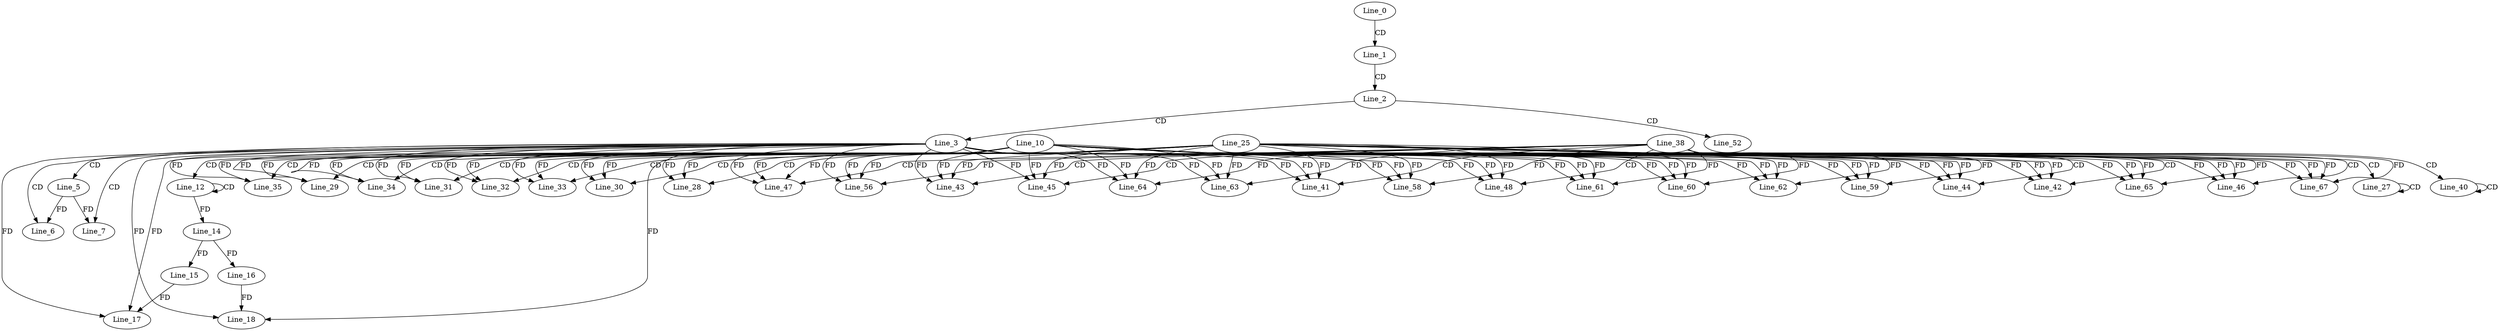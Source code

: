 digraph G {
  Line_0;
  Line_1;
  Line_2;
  Line_3;
  Line_3;
  Line_5;
  Line_6;
  Line_7;
  Line_10;
  Line_12;
  Line_12;
  Line_14;
  Line_14;
  Line_15;
  Line_16;
  Line_17;
  Line_15;
  Line_17;
  Line_18;
  Line_16;
  Line_18;
  Line_25;
  Line_27;
  Line_27;
  Line_28;
  Line_29;
  Line_30;
  Line_31;
  Line_32;
  Line_33;
  Line_34;
  Line_35;
  Line_38;
  Line_40;
  Line_40;
  Line_41;
  Line_42;
  Line_43;
  Line_44;
  Line_45;
  Line_46;
  Line_47;
  Line_48;
  Line_52;
  Line_56;
  Line_58;
  Line_59;
  Line_60;
  Line_61;
  Line_62;
  Line_63;
  Line_64;
  Line_65;
  Line_67;
  Line_0 -> Line_1 [ label="CD" ];
  Line_1 -> Line_2 [ label="CD" ];
  Line_2 -> Line_3 [ label="CD" ];
  Line_3 -> Line_5 [ label="CD" ];
  Line_3 -> Line_6 [ label="CD" ];
  Line_5 -> Line_6 [ label="FD" ];
  Line_3 -> Line_7 [ label="CD" ];
  Line_5 -> Line_7 [ label="FD" ];
  Line_10 -> Line_12 [ label="CD" ];
  Line_12 -> Line_12 [ label="CD" ];
  Line_12 -> Line_14 [ label="FD" ];
  Line_14 -> Line_15 [ label="FD" ];
  Line_14 -> Line_16 [ label="FD" ];
  Line_10 -> Line_17 [ label="FD" ];
  Line_3 -> Line_17 [ label="FD" ];
  Line_15 -> Line_17 [ label="FD" ];
  Line_10 -> Line_18 [ label="FD" ];
  Line_3 -> Line_18 [ label="FD" ];
  Line_16 -> Line_18 [ label="FD" ];
  Line_25 -> Line_27 [ label="CD" ];
  Line_27 -> Line_27 [ label="CD" ];
  Line_25 -> Line_28 [ label="CD" ];
  Line_10 -> Line_28 [ label="FD" ];
  Line_3 -> Line_28 [ label="FD" ];
  Line_25 -> Line_29 [ label="CD" ];
  Line_10 -> Line_29 [ label="FD" ];
  Line_3 -> Line_29 [ label="FD" ];
  Line_25 -> Line_30 [ label="CD" ];
  Line_10 -> Line_30 [ label="FD" ];
  Line_3 -> Line_30 [ label="FD" ];
  Line_25 -> Line_31 [ label="CD" ];
  Line_10 -> Line_31 [ label="FD" ];
  Line_3 -> Line_31 [ label="FD" ];
  Line_25 -> Line_32 [ label="CD" ];
  Line_10 -> Line_32 [ label="FD" ];
  Line_3 -> Line_32 [ label="FD" ];
  Line_25 -> Line_33 [ label="CD" ];
  Line_10 -> Line_33 [ label="FD" ];
  Line_3 -> Line_33 [ label="FD" ];
  Line_25 -> Line_34 [ label="CD" ];
  Line_10 -> Line_34 [ label="FD" ];
  Line_3 -> Line_34 [ label="FD" ];
  Line_25 -> Line_35 [ label="CD" ];
  Line_10 -> Line_35 [ label="FD" ];
  Line_3 -> Line_35 [ label="FD" ];
  Line_38 -> Line_40 [ label="CD" ];
  Line_40 -> Line_40 [ label="CD" ];
  Line_38 -> Line_41 [ label="CD" ];
  Line_25 -> Line_41 [ label="FD" ];
  Line_10 -> Line_41 [ label="FD" ];
  Line_3 -> Line_41 [ label="FD" ];
  Line_38 -> Line_42 [ label="CD" ];
  Line_25 -> Line_42 [ label="FD" ];
  Line_10 -> Line_42 [ label="FD" ];
  Line_3 -> Line_42 [ label="FD" ];
  Line_38 -> Line_43 [ label="CD" ];
  Line_25 -> Line_43 [ label="FD" ];
  Line_10 -> Line_43 [ label="FD" ];
  Line_3 -> Line_43 [ label="FD" ];
  Line_38 -> Line_44 [ label="CD" ];
  Line_25 -> Line_44 [ label="FD" ];
  Line_10 -> Line_44 [ label="FD" ];
  Line_3 -> Line_44 [ label="FD" ];
  Line_38 -> Line_45 [ label="CD" ];
  Line_25 -> Line_45 [ label="FD" ];
  Line_10 -> Line_45 [ label="FD" ];
  Line_3 -> Line_45 [ label="FD" ];
  Line_38 -> Line_46 [ label="CD" ];
  Line_25 -> Line_46 [ label="FD" ];
  Line_10 -> Line_46 [ label="FD" ];
  Line_3 -> Line_46 [ label="FD" ];
  Line_38 -> Line_47 [ label="CD" ];
  Line_25 -> Line_47 [ label="FD" ];
  Line_10 -> Line_47 [ label="FD" ];
  Line_3 -> Line_47 [ label="FD" ];
  Line_38 -> Line_48 [ label="CD" ];
  Line_25 -> Line_48 [ label="FD" ];
  Line_10 -> Line_48 [ label="FD" ];
  Line_3 -> Line_48 [ label="FD" ];
  Line_2 -> Line_52 [ label="CD" ];
  Line_38 -> Line_56 [ label="FD" ];
  Line_25 -> Line_56 [ label="FD" ];
  Line_10 -> Line_56 [ label="FD" ];
  Line_3 -> Line_56 [ label="FD" ];
  Line_38 -> Line_58 [ label="FD" ];
  Line_25 -> Line_58 [ label="FD" ];
  Line_10 -> Line_58 [ label="FD" ];
  Line_3 -> Line_58 [ label="FD" ];
  Line_38 -> Line_59 [ label="FD" ];
  Line_25 -> Line_59 [ label="FD" ];
  Line_10 -> Line_59 [ label="FD" ];
  Line_3 -> Line_59 [ label="FD" ];
  Line_38 -> Line_60 [ label="FD" ];
  Line_25 -> Line_60 [ label="FD" ];
  Line_10 -> Line_60 [ label="FD" ];
  Line_3 -> Line_60 [ label="FD" ];
  Line_38 -> Line_61 [ label="FD" ];
  Line_25 -> Line_61 [ label="FD" ];
  Line_10 -> Line_61 [ label="FD" ];
  Line_3 -> Line_61 [ label="FD" ];
  Line_38 -> Line_62 [ label="FD" ];
  Line_25 -> Line_62 [ label="FD" ];
  Line_10 -> Line_62 [ label="FD" ];
  Line_3 -> Line_62 [ label="FD" ];
  Line_38 -> Line_63 [ label="FD" ];
  Line_25 -> Line_63 [ label="FD" ];
  Line_10 -> Line_63 [ label="FD" ];
  Line_3 -> Line_63 [ label="FD" ];
  Line_38 -> Line_64 [ label="FD" ];
  Line_25 -> Line_64 [ label="FD" ];
  Line_10 -> Line_64 [ label="FD" ];
  Line_3 -> Line_64 [ label="FD" ];
  Line_38 -> Line_65 [ label="FD" ];
  Line_25 -> Line_65 [ label="FD" ];
  Line_10 -> Line_65 [ label="FD" ];
  Line_3 -> Line_65 [ label="FD" ];
  Line_38 -> Line_67 [ label="FD" ];
  Line_25 -> Line_67 [ label="FD" ];
  Line_10 -> Line_67 [ label="FD" ];
  Line_3 -> Line_67 [ label="FD" ];
}
